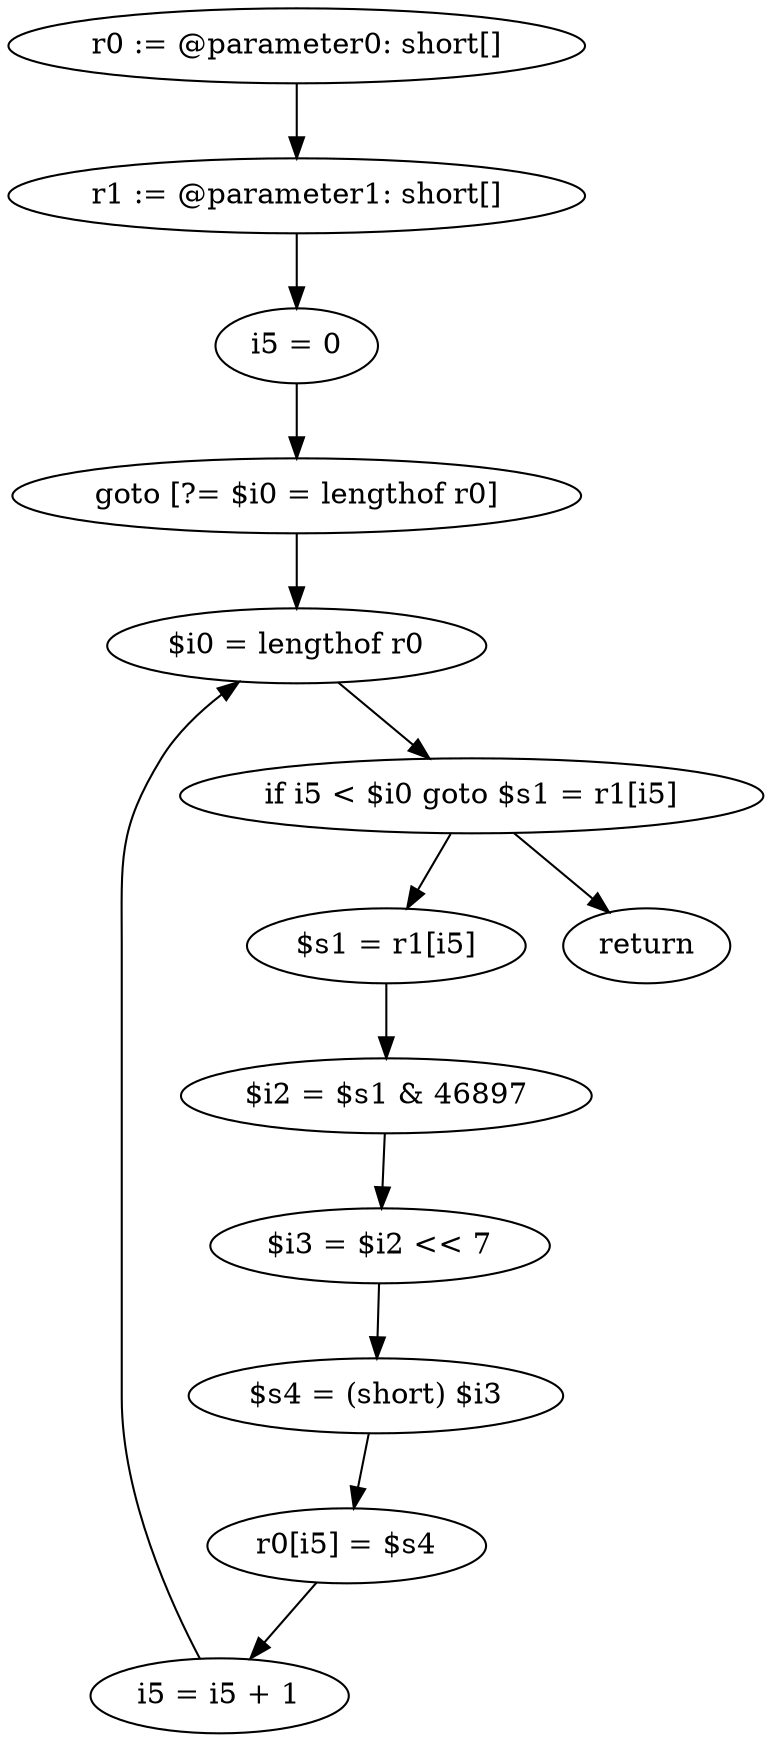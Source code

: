 digraph "unitGraph" {
    "r0 := @parameter0: short[]"
    "r1 := @parameter1: short[]"
    "i5 = 0"
    "goto [?= $i0 = lengthof r0]"
    "$s1 = r1[i5]"
    "$i2 = $s1 & 46897"
    "$i3 = $i2 << 7"
    "$s4 = (short) $i3"
    "r0[i5] = $s4"
    "i5 = i5 + 1"
    "$i0 = lengthof r0"
    "if i5 < $i0 goto $s1 = r1[i5]"
    "return"
    "r0 := @parameter0: short[]"->"r1 := @parameter1: short[]";
    "r1 := @parameter1: short[]"->"i5 = 0";
    "i5 = 0"->"goto [?= $i0 = lengthof r0]";
    "goto [?= $i0 = lengthof r0]"->"$i0 = lengthof r0";
    "$s1 = r1[i5]"->"$i2 = $s1 & 46897";
    "$i2 = $s1 & 46897"->"$i3 = $i2 << 7";
    "$i3 = $i2 << 7"->"$s4 = (short) $i3";
    "$s4 = (short) $i3"->"r0[i5] = $s4";
    "r0[i5] = $s4"->"i5 = i5 + 1";
    "i5 = i5 + 1"->"$i0 = lengthof r0";
    "$i0 = lengthof r0"->"if i5 < $i0 goto $s1 = r1[i5]";
    "if i5 < $i0 goto $s1 = r1[i5]"->"return";
    "if i5 < $i0 goto $s1 = r1[i5]"->"$s1 = r1[i5]";
}
